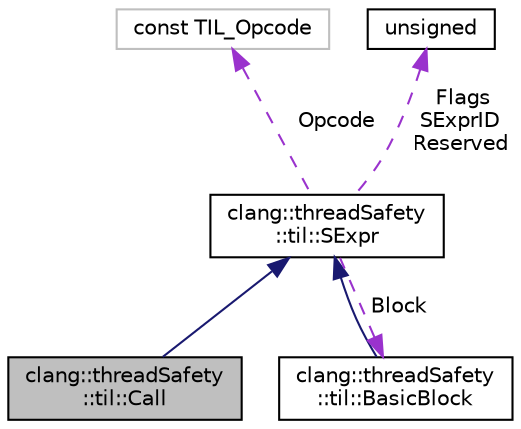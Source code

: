 digraph "clang::threadSafety::til::Call"
{
 // LATEX_PDF_SIZE
  bgcolor="transparent";
  edge [fontname="Helvetica",fontsize="10",labelfontname="Helvetica",labelfontsize="10"];
  node [fontname="Helvetica",fontsize="10",shape=record];
  Node1 [label="clang::threadSafety\l::til::Call",height=0.2,width=0.4,color="black", fillcolor="grey75", style="filled", fontcolor="black",tooltip="Call a function (after all arguments have been applied)."];
  Node2 -> Node1 [dir="back",color="midnightblue",fontsize="10",style="solid",fontname="Helvetica"];
  Node2 [label="clang::threadSafety\l::til::SExpr",height=0.2,width=0.4,color="black",URL="$classclang_1_1threadSafety_1_1til_1_1SExpr.html",tooltip="Base class for AST nodes in the typed intermediate language."];
  Node3 -> Node2 [dir="back",color="darkorchid3",fontsize="10",style="dashed",label=" Opcode" ,fontname="Helvetica"];
  Node3 [label="const TIL_Opcode",height=0.2,width=0.4,color="grey75",tooltip=" "];
  Node4 -> Node2 [dir="back",color="darkorchid3",fontsize="10",style="dashed",label=" Block" ,fontname="Helvetica"];
  Node4 [label="clang::threadSafety\l::til::BasicBlock",height=0.2,width=0.4,color="black",URL="$classclang_1_1threadSafety_1_1til_1_1BasicBlock.html",tooltip="A basic block is part of an SCFG."];
  Node2 -> Node4 [dir="back",color="midnightblue",fontsize="10",style="solid",fontname="Helvetica"];
  Node5 -> Node2 [dir="back",color="darkorchid3",fontsize="10",style="dashed",label=" Flags\nSExprID\nReserved" ,fontname="Helvetica"];
  Node5 [label="unsigned",height=0.2,width=0.4,color="black",URL="$classunsigned.html",tooltip=" "];
}
